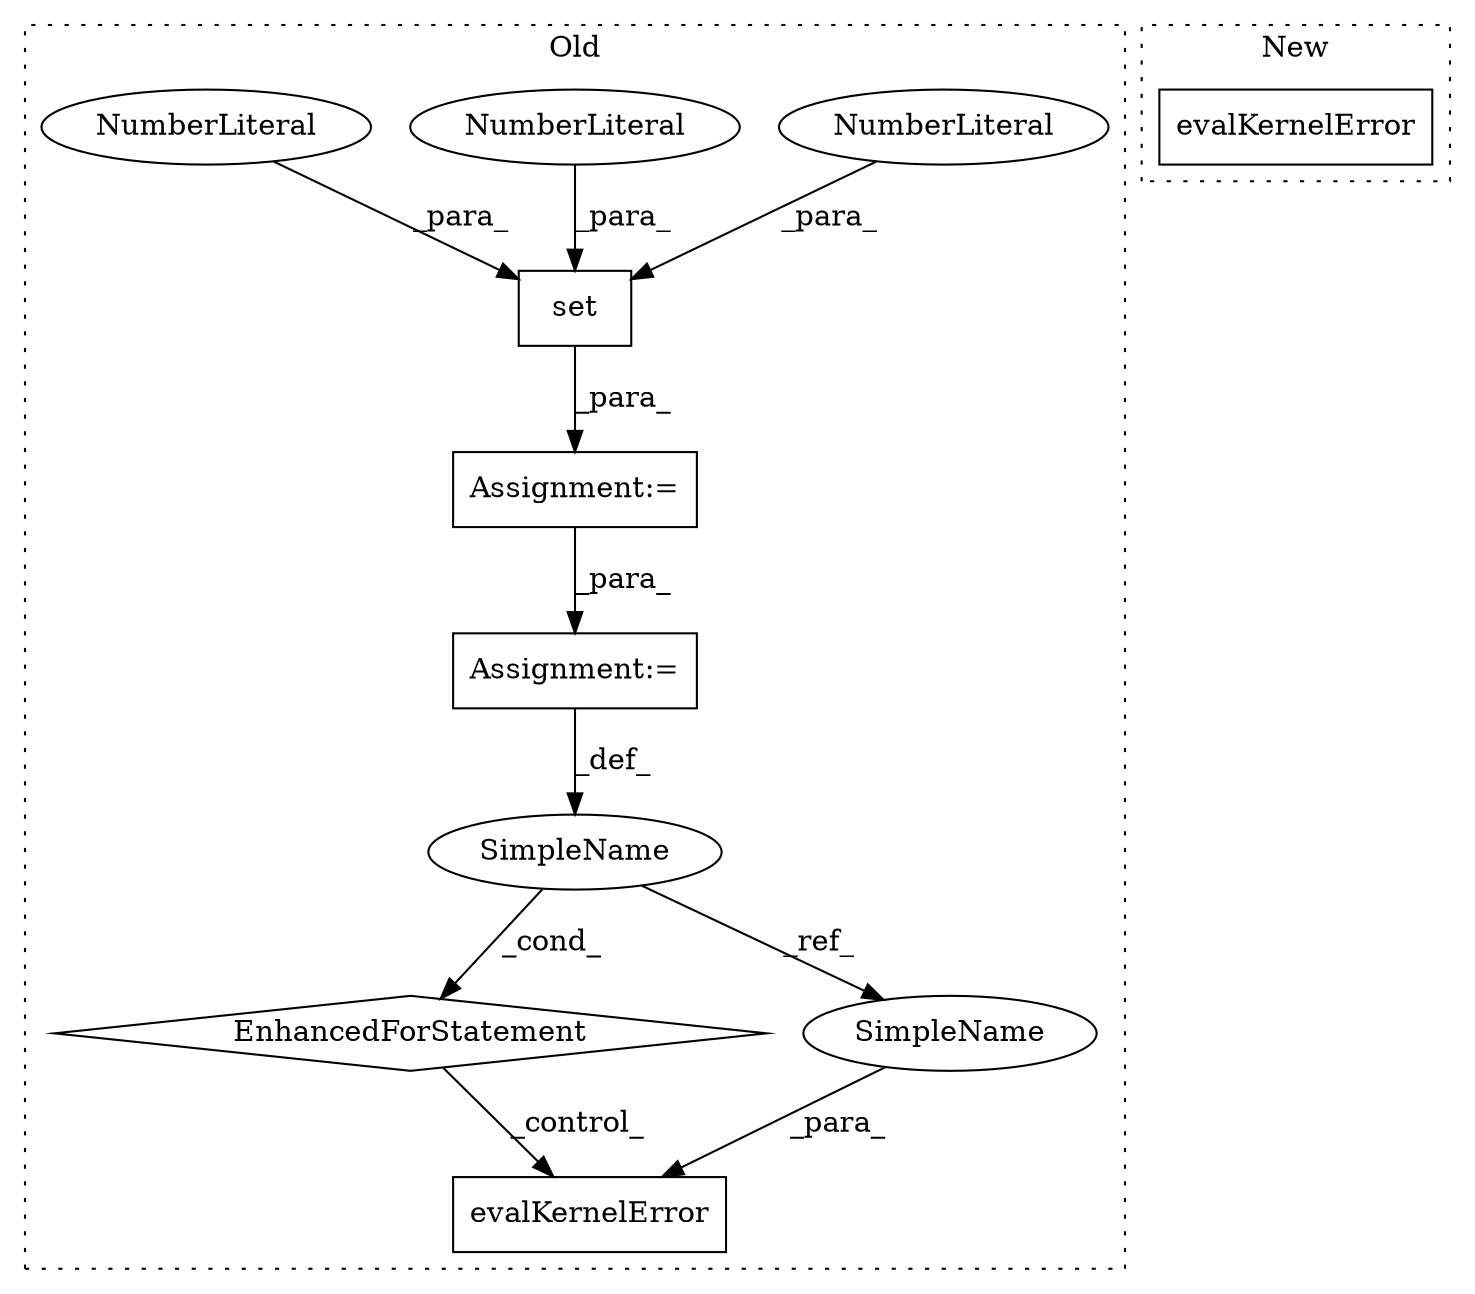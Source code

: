 digraph G {
subgraph cluster0 {
1 [label="evalKernelError" a="32" s="3606,3686" l="16,1" shape="box"];
3 [label="set" a="32" s="3353,3362" l="4,1" shape="box"];
4 [label="NumberLiteral" a="34" s="3361" l="1" shape="ellipse"];
5 [label="NumberLiteral" a="34" s="3357" l="1" shape="ellipse"];
6 [label="NumberLiteral" a="34" s="3359" l="1" shape="ellipse"];
7 [label="EnhancedForStatement" a="70" s="3514,3589" l="57,2" shape="diamond"];
8 [label="SimpleName" a="42" s="3575" l="5" shape="ellipse"];
9 [label="Assignment:=" a="7" s="3352" l="1" shape="box"];
10 [label="Assignment:=" a="7" s="3514,3589" l="57,2" shape="box"];
11 [label="SimpleName" a="42" s="3670" l="5" shape="ellipse"];
label = "Old";
style="dotted";
}
subgraph cluster1 {
2 [label="evalKernelError" a="32" s="3283,3357" l="16,1" shape="box"];
label = "New";
style="dotted";
}
3 -> 9 [label="_para_"];
4 -> 3 [label="_para_"];
5 -> 3 [label="_para_"];
6 -> 3 [label="_para_"];
7 -> 1 [label="_control_"];
8 -> 7 [label="_cond_"];
8 -> 11 [label="_ref_"];
9 -> 10 [label="_para_"];
10 -> 8 [label="_def_"];
11 -> 1 [label="_para_"];
}